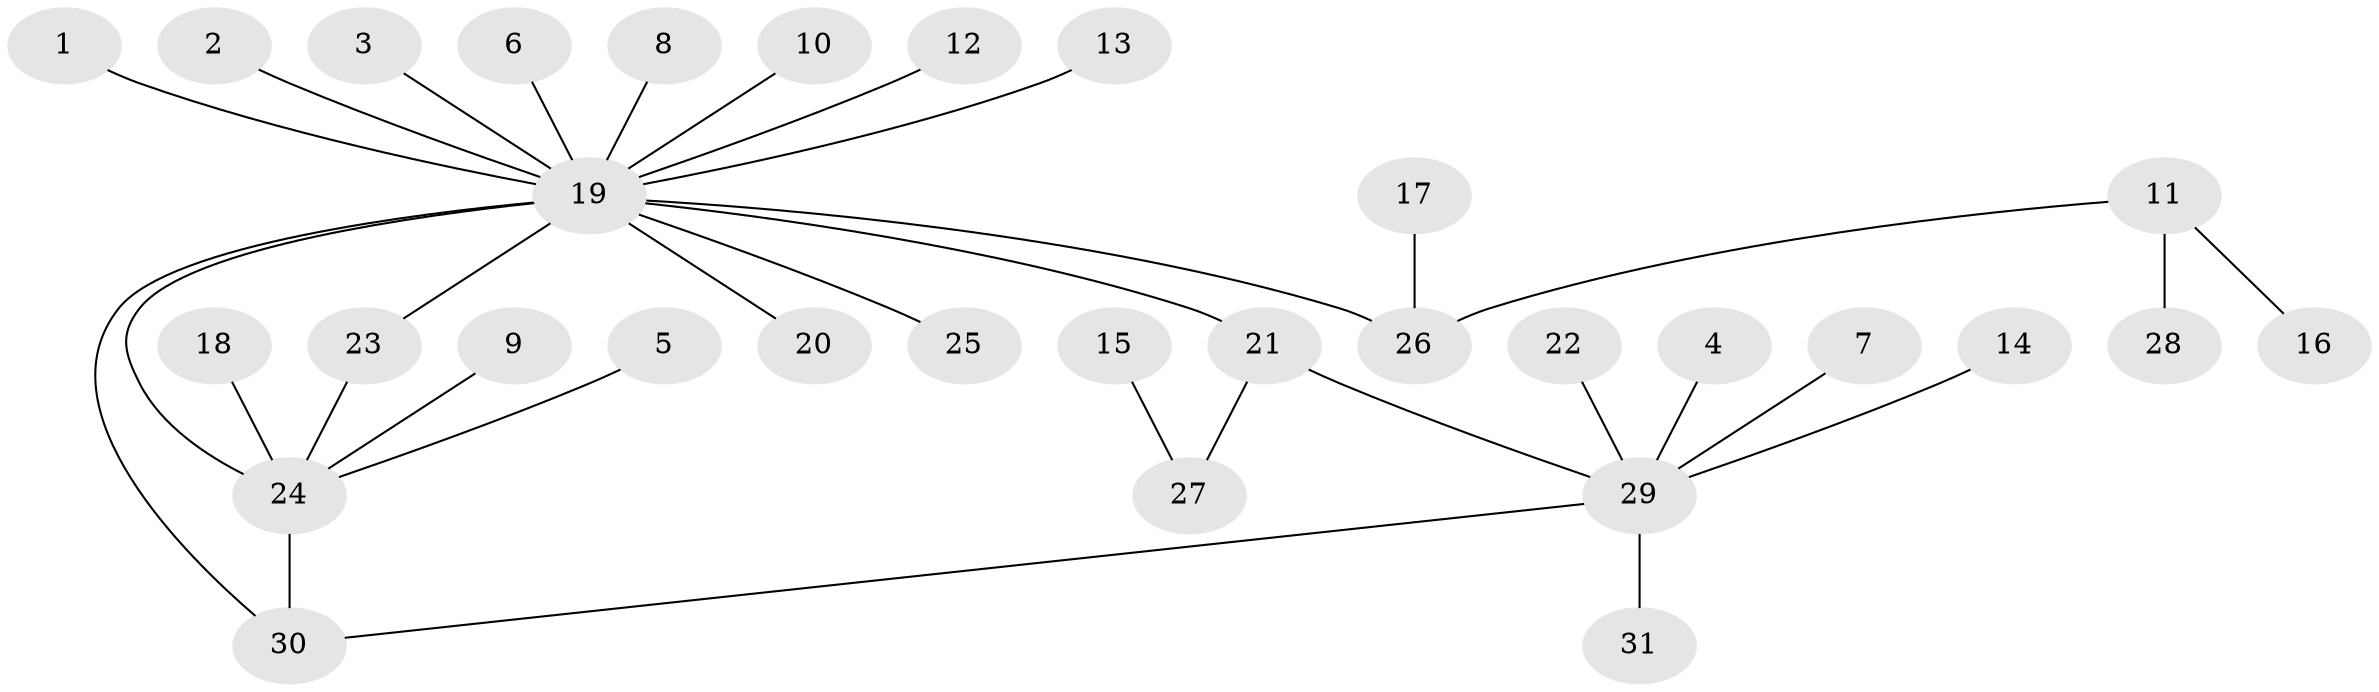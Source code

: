 // original degree distribution, {1: 0.7029702970297029, 8: 0.009900990099009901, 21: 0.009900990099009901, 3: 0.07920792079207921, 7: 0.009900990099009901, 9: 0.009900990099009901, 11: 0.009900990099009901, 6: 0.039603960396039604, 4: 0.039603960396039604, 2: 0.07920792079207921, 5: 0.009900990099009901}
// Generated by graph-tools (version 1.1) at 2025/36/03/04/25 23:36:49]
// undirected, 31 vertices, 33 edges
graph export_dot {
  node [color=gray90,style=filled];
  1;
  2;
  3;
  4;
  5;
  6;
  7;
  8;
  9;
  10;
  11;
  12;
  13;
  14;
  15;
  16;
  17;
  18;
  19;
  20;
  21;
  22;
  23;
  24;
  25;
  26;
  27;
  28;
  29;
  30;
  31;
  1 -- 19 [weight=1.0];
  2 -- 19 [weight=1.0];
  3 -- 19 [weight=1.0];
  4 -- 29 [weight=1.0];
  5 -- 24 [weight=1.0];
  6 -- 19 [weight=1.0];
  7 -- 29 [weight=1.0];
  8 -- 19 [weight=1.0];
  9 -- 24 [weight=1.0];
  10 -- 19 [weight=1.0];
  11 -- 16 [weight=1.0];
  11 -- 26 [weight=1.0];
  11 -- 28 [weight=1.0];
  12 -- 19 [weight=1.0];
  13 -- 19 [weight=1.0];
  14 -- 29 [weight=1.0];
  15 -- 27 [weight=1.0];
  17 -- 26 [weight=1.0];
  18 -- 24 [weight=1.0];
  19 -- 20 [weight=1.0];
  19 -- 21 [weight=1.0];
  19 -- 23 [weight=1.0];
  19 -- 24 [weight=1.0];
  19 -- 25 [weight=1.0];
  19 -- 26 [weight=1.0];
  19 -- 30 [weight=2.0];
  21 -- 27 [weight=1.0];
  21 -- 29 [weight=1.0];
  22 -- 29 [weight=1.0];
  23 -- 24 [weight=1.0];
  24 -- 30 [weight=2.0];
  29 -- 30 [weight=1.0];
  29 -- 31 [weight=1.0];
}
